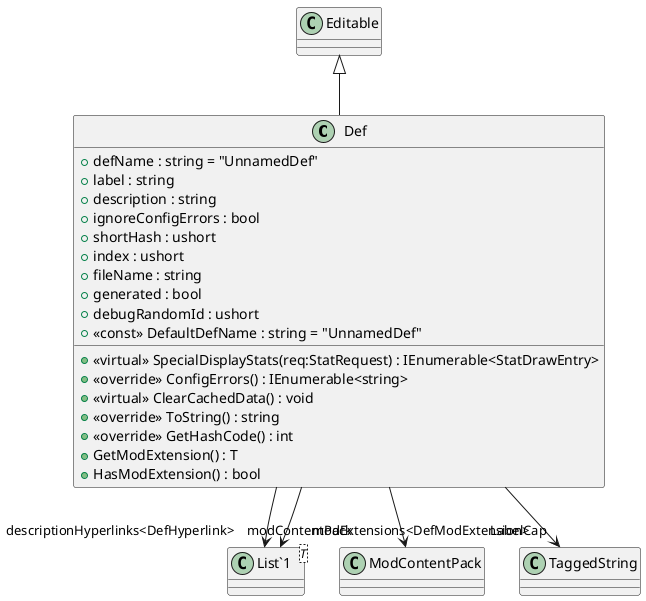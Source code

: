 @startuml
class Def {
    + defName : string = "UnnamedDef"
    + label : string
    + description : string
    + ignoreConfigErrors : bool
    + shortHash : ushort
    + index : ushort
    + fileName : string
    + generated : bool
    + debugRandomId : ushort
    + <<const>> DefaultDefName : string = "UnnamedDef"
    + <<virtual>> SpecialDisplayStats(req:StatRequest) : IEnumerable<StatDrawEntry>
    + <<override>> ConfigErrors() : IEnumerable<string>
    + <<virtual>> ClearCachedData() : void
    + <<override>> ToString() : string
    + <<override>> GetHashCode() : int
    + GetModExtension() : T
    + HasModExtension() : bool
}
class "List`1"<T> {
}
Editable <|-- Def
Def --> "descriptionHyperlinks<DefHyperlink>" "List`1"
Def --> "modExtensions<DefModExtension>" "List`1"
Def --> "modContentPack" ModContentPack
Def --> "LabelCap" TaggedString
@enduml
